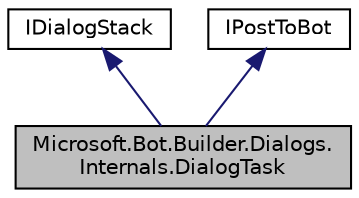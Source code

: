 digraph "Microsoft.Bot.Builder.Dialogs.Internals.DialogTask"
{
  edge [fontname="Helvetica",fontsize="10",labelfontname="Helvetica",labelfontsize="10"];
  node [fontname="Helvetica",fontsize="10",shape=record];
  Node1 [label="Microsoft.Bot.Builder.Dialogs.\lInternals.DialogTask",height=0.2,width=0.4,color="black", fillcolor="grey75", style="filled", fontcolor="black"];
  Node2 -> Node1 [dir="back",color="midnightblue",fontsize="10",style="solid",fontname="Helvetica"];
  Node2 [label="IDialogStack",height=0.2,width=0.4,color="black", fillcolor="white", style="filled",URL="$de/db4/interface_microsoft_1_1_bot_1_1_builder_1_1_dialogs_1_1_internals_1_1_i_dialog_stack.html",tooltip="The stack of dialogs in the conversational process. "];
  Node3 -> Node1 [dir="back",color="midnightblue",fontsize="10",style="solid",fontname="Helvetica"];
  Node3 [label="IPostToBot",height=0.2,width=0.4,color="black", fillcolor="white", style="filled",URL="$d4/d38/interface_microsoft_1_1_bot_1_1_builder_1_1_dialogs_1_1_internals_1_1_i_post_to_bot.html",tooltip="Methods to send a message from the user to the bot. "];
}
